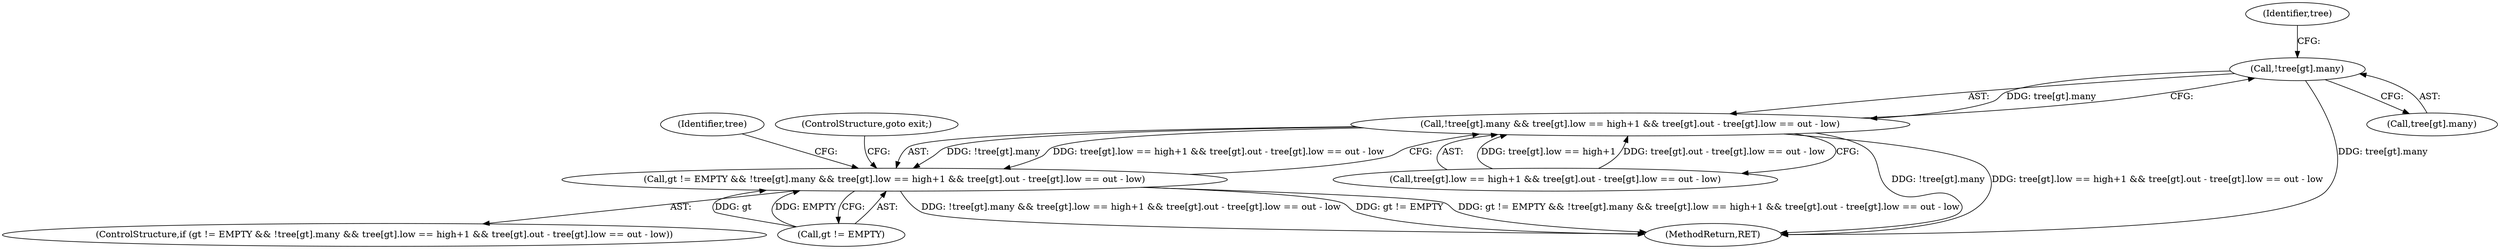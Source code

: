 digraph "0_ghostscript_71ceebcf56e682504da22c4035b39a2d451e8ffd@array" {
"1000461" [label="(Call,!tree[gt].many)"];
"1000460" [label="(Call,!tree[gt].many && tree[gt].low == high+1 && tree[gt].out - tree[gt].low == out - low)"];
"1000456" [label="(Call,gt != EMPTY && !tree[gt].many && tree[gt].low == high+1 && tree[gt].out - tree[gt].low == out - low)"];
"1000457" [label="(Call,gt != EMPTY)"];
"1000462" [label="(Call,tree[gt].many)"];
"1000496" [label="(Identifier,tree)"];
"1000471" [label="(Identifier,tree)"];
"1000467" [label="(Call,tree[gt].low == high+1 && tree[gt].out - tree[gt].low == out - low)"];
"1000456" [label="(Call,gt != EMPTY && !tree[gt].many && tree[gt].low == high+1 && tree[gt].out - tree[gt].low == out - low)"];
"1000761" [label="(MethodReturn,RET)"];
"1000461" [label="(Call,!tree[gt].many)"];
"1000460" [label="(Call,!tree[gt].many && tree[gt].low == high+1 && tree[gt].out - tree[gt].low == out - low)"];
"1000507" [label="(ControlStructure,goto exit;)"];
"1000455" [label="(ControlStructure,if (gt != EMPTY && !tree[gt].many && tree[gt].low == high+1 && tree[gt].out - tree[gt].low == out - low))"];
"1000461" -> "1000460"  [label="AST: "];
"1000461" -> "1000462"  [label="CFG: "];
"1000462" -> "1000461"  [label="AST: "];
"1000471" -> "1000461"  [label="CFG: "];
"1000460" -> "1000461"  [label="CFG: "];
"1000461" -> "1000761"  [label="DDG: tree[gt].many"];
"1000461" -> "1000460"  [label="DDG: tree[gt].many"];
"1000460" -> "1000456"  [label="AST: "];
"1000460" -> "1000467"  [label="CFG: "];
"1000467" -> "1000460"  [label="AST: "];
"1000456" -> "1000460"  [label="CFG: "];
"1000460" -> "1000761"  [label="DDG: !tree[gt].many"];
"1000460" -> "1000761"  [label="DDG: tree[gt].low == high+1 && tree[gt].out - tree[gt].low == out - low"];
"1000460" -> "1000456"  [label="DDG: !tree[gt].many"];
"1000460" -> "1000456"  [label="DDG: tree[gt].low == high+1 && tree[gt].out - tree[gt].low == out - low"];
"1000467" -> "1000460"  [label="DDG: tree[gt].low == high+1"];
"1000467" -> "1000460"  [label="DDG: tree[gt].out - tree[gt].low == out - low"];
"1000456" -> "1000455"  [label="AST: "];
"1000456" -> "1000457"  [label="CFG: "];
"1000457" -> "1000456"  [label="AST: "];
"1000496" -> "1000456"  [label="CFG: "];
"1000507" -> "1000456"  [label="CFG: "];
"1000456" -> "1000761"  [label="DDG: !tree[gt].many && tree[gt].low == high+1 && tree[gt].out - tree[gt].low == out - low"];
"1000456" -> "1000761"  [label="DDG: gt != EMPTY"];
"1000456" -> "1000761"  [label="DDG: gt != EMPTY && !tree[gt].many && tree[gt].low == high+1 && tree[gt].out - tree[gt].low == out - low"];
"1000457" -> "1000456"  [label="DDG: gt"];
"1000457" -> "1000456"  [label="DDG: EMPTY"];
}
